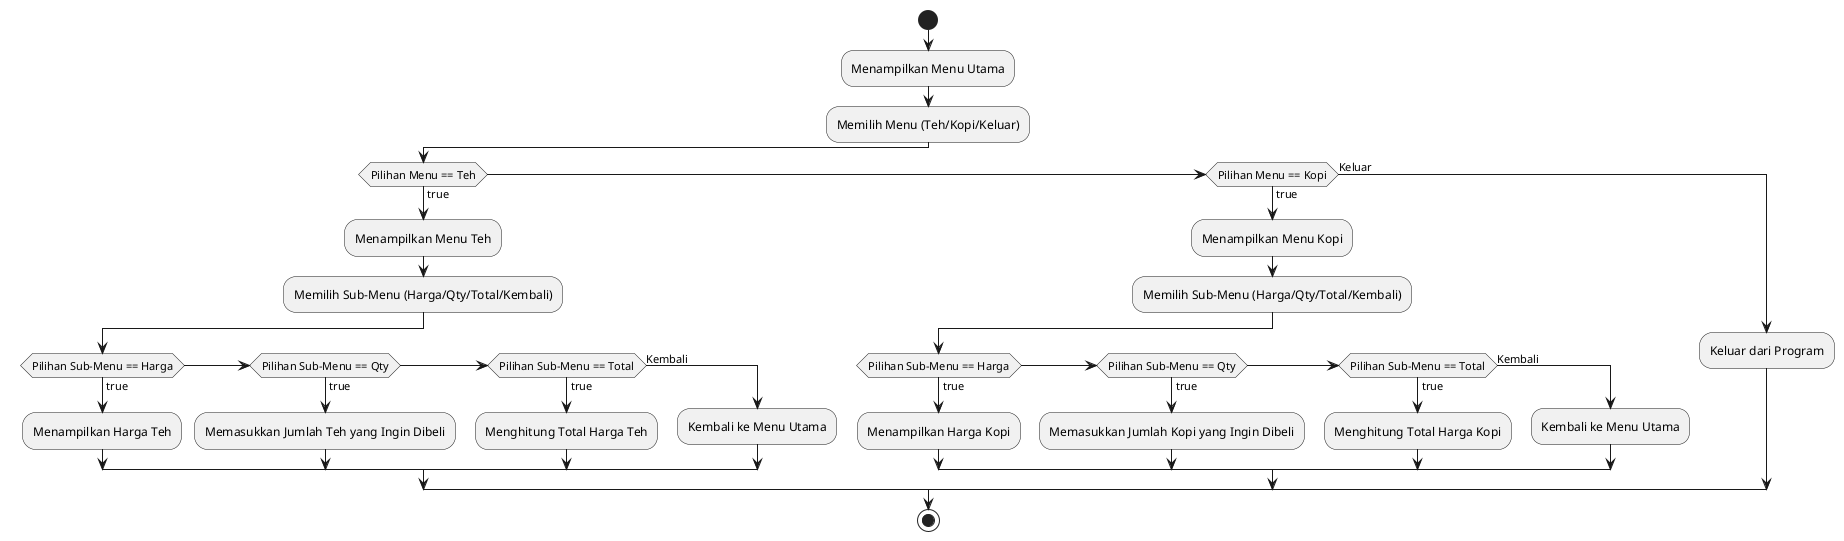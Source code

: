 @startuml

start

:Menampilkan Menu Utama;
:Memilih Menu (Teh/Kopi/Keluar);

if (Pilihan Menu == Teh) then (true)
  :Menampilkan Menu Teh;
  :Memilih Sub-Menu (Harga/Qty/Total/Kembali);

  if (Pilihan Sub-Menu == Harga) then (true)
    :Menampilkan Harga Teh;
  elseif (Pilihan Sub-Menu == Qty) then (true)
    :Memasukkan Jumlah Teh yang Ingin Dibeli;
  elseif (Pilihan Sub-Menu == Total) then (true)
    :Menghitung Total Harga Teh;
  else (Kembali)
    :Kembali ke Menu Utama;
  endif

elseif (Pilihan Menu == Kopi) then (true)
  :Menampilkan Menu Kopi;
  :Memilih Sub-Menu (Harga/Qty/Total/Kembali);

  if (Pilihan Sub-Menu == Harga) then (true)
    :Menampilkan Harga Kopi;
  elseif (Pilihan Sub-Menu == Qty) then (true)
    :Memasukkan Jumlah Kopi yang Ingin Dibeli;
  elseif (Pilihan Sub-Menu == Total) then (true)
    :Menghitung Total Harga Kopi;
  else (Kembali)
    :Kembali ke Menu Utama;
  endif

else (Keluar)
  :Keluar dari Program;
endif

stop

@enduml
